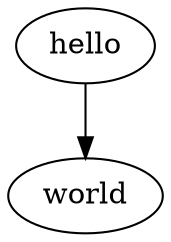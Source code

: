 digraph G {
	node [label="\N"];
	graph [bb="0,0,66,108",
		_draw_="c 9 -#ffffffff C 9 -#ffffffff P 4 0 -1 0 108 67 108 67 -1 ",
		xdotversion="1.2"];
	hello [pos="33,90", width="0.83333", height="0.5", _draw_="c 9 -#000000ff e 33 90 30 18 ", _ldraw_="F 14.000000 11 -Times-Roman c 9 -#000000ff T 33 84 0 31 5 -hello "];
	world [pos="33,18", width="0.91667", height="0.5", _draw_="c 9 -#000000ff e 33 18 33 18 ", _ldraw_="F 14.000000 11 -Times-Roman c 9 -#000000ff T 33 12 0 35 5 -world "];
	hello -> world [pos="e,33,36.413 33,71.831 33,64.131 33,54.974 33,46.417", _draw_="c 9 -#000000ff B 4 33 72 33 64 33 55 33 46 ", _hdraw_="S 5 -solid c 9 -#000000ff C 9 -#000000ff P 3 37 46 33 36 30 46 "];
}
